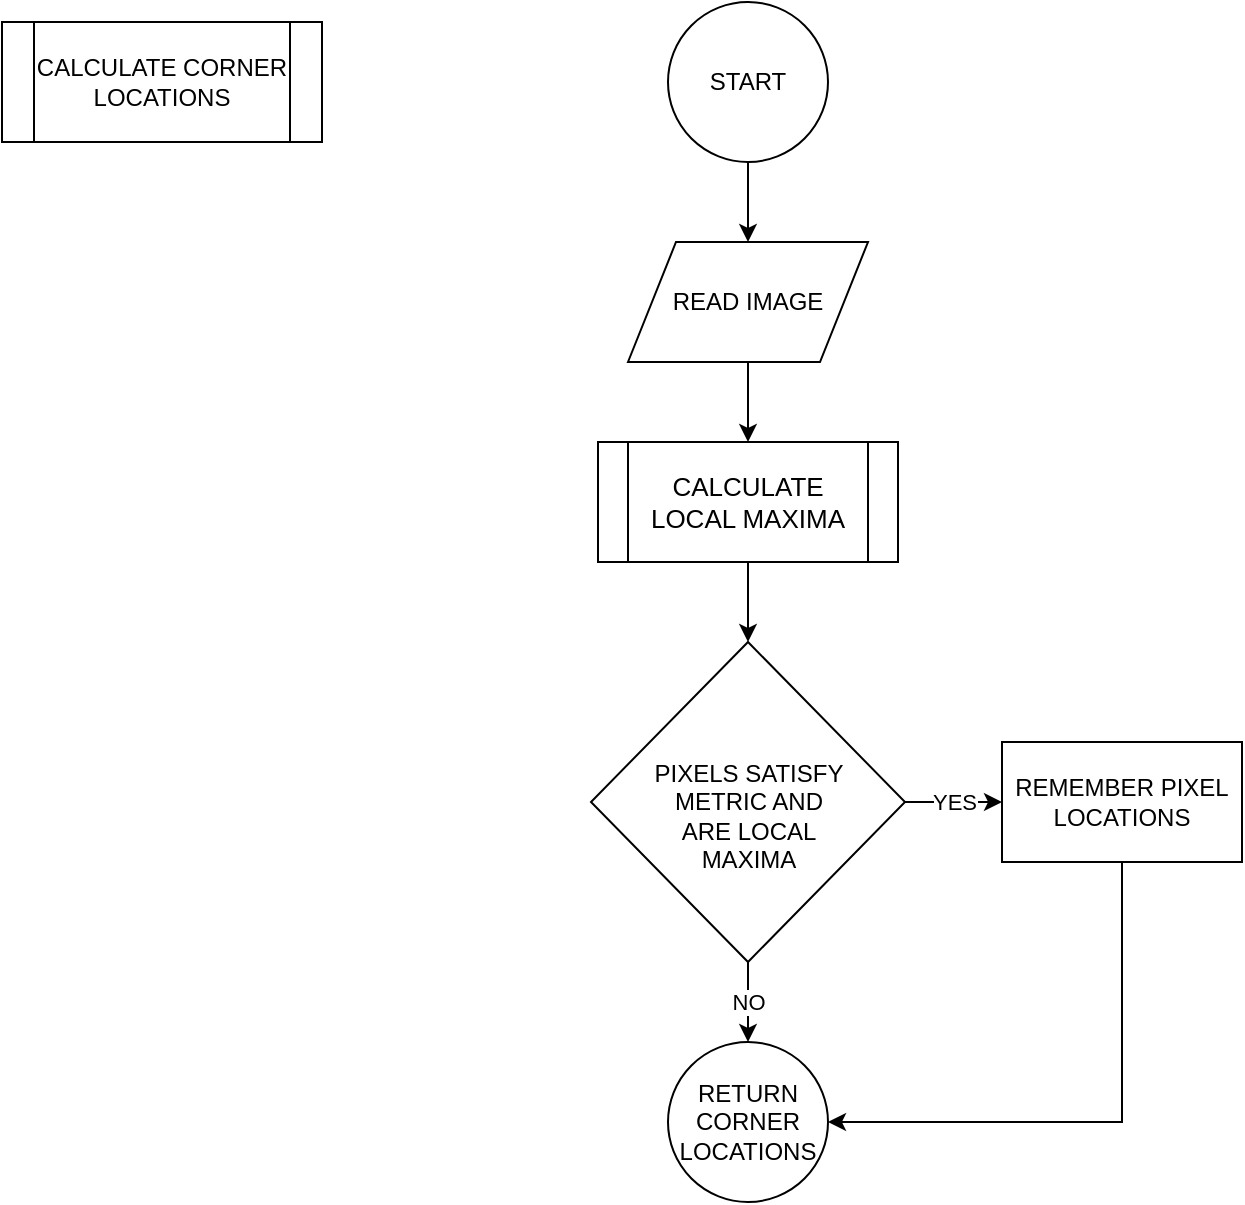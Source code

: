 <mxfile version="12.3.5" type="github" pages="1"><diagram id="UPrESZV89y0IZuo7cYlF" name="Page-1"><mxGraphModel dx="1422" dy="713" grid="1" gridSize="10" guides="1" tooltips="1" connect="1" arrows="1" fold="1" page="1" pageScale="1" pageWidth="827" pageHeight="1169" math="0" shadow="0"><root><mxCell id="0"/><mxCell id="1" parent="0"/><mxCell id="tr4P0lppD7mBYcEw5wsL-12" value="" style="edgeStyle=orthogonalEdgeStyle;rounded=0;orthogonalLoop=1;jettySize=auto;html=1;" parent="1" source="tr4P0lppD7mBYcEw5wsL-1" edge="1"><mxGeometry relative="1" as="geometry"><mxPoint x="413" y="150" as="targetPoint"/></mxGeometry></mxCell><mxCell id="tr4P0lppD7mBYcEw5wsL-1" value="START" style="ellipse;whiteSpace=wrap;html=1;aspect=fixed;" parent="1" vertex="1"><mxGeometry x="373" y="30" width="80" height="80" as="geometry"/></mxCell><mxCell id="tr4P0lppD7mBYcEw5wsL-19" value="CALCULATE CORNER LOCATIONS" style="shape=process;whiteSpace=wrap;html=1;backgroundOutline=1;" parent="1" vertex="1"><mxGeometry x="40" y="40" width="160" height="60" as="geometry"/></mxCell><mxCell id="QyQ-KBMBo76bH8nhJj_7-5" value="" style="edgeStyle=orthogonalEdgeStyle;rounded=0;orthogonalLoop=1;jettySize=auto;html=1;" edge="1" parent="1" source="QyQ-KBMBo76bH8nhJj_7-1" target="QyQ-KBMBo76bH8nhJj_7-4"><mxGeometry relative="1" as="geometry"/></mxCell><mxCell id="QyQ-KBMBo76bH8nhJj_7-1" value="&lt;font face=&quot;arial, helvetica, sans-serif&quot;&gt;&lt;span style=&quot;font-size: 13px ; background-color: rgb(255 , 255 , 255)&quot;&gt;CALCULATE LOCAL MAXIMA&lt;/span&gt;&lt;/font&gt;" style="shape=process;whiteSpace=wrap;html=1;backgroundOutline=1;strokeColor=#000000;" vertex="1" parent="1"><mxGeometry x="338" y="250" width="150" height="60" as="geometry"/></mxCell><mxCell id="QyQ-KBMBo76bH8nhJj_7-3" value="" style="edgeStyle=orthogonalEdgeStyle;rounded=0;orthogonalLoop=1;jettySize=auto;html=1;" edge="1" parent="1" source="QyQ-KBMBo76bH8nhJj_7-2" target="QyQ-KBMBo76bH8nhJj_7-1"><mxGeometry relative="1" as="geometry"/></mxCell><mxCell id="QyQ-KBMBo76bH8nhJj_7-2" value="READ IMAGE" style="shape=parallelogram;perimeter=parallelogramPerimeter;whiteSpace=wrap;html=1;" vertex="1" parent="1"><mxGeometry x="353" y="150" width="120" height="60" as="geometry"/></mxCell><mxCell id="QyQ-KBMBo76bH8nhJj_7-9" value="YES" style="edgeStyle=orthogonalEdgeStyle;rounded=0;orthogonalLoop=1;jettySize=auto;html=1;" edge="1" parent="1" source="QyQ-KBMBo76bH8nhJj_7-4" target="QyQ-KBMBo76bH8nhJj_7-8"><mxGeometry relative="1" as="geometry"/></mxCell><mxCell id="QyQ-KBMBo76bH8nhJj_7-12" value="NO" style="edgeStyle=orthogonalEdgeStyle;rounded=0;orthogonalLoop=1;jettySize=auto;html=1;" edge="1" parent="1" source="QyQ-KBMBo76bH8nhJj_7-4" target="QyQ-KBMBo76bH8nhJj_7-11"><mxGeometry relative="1" as="geometry"/></mxCell><mxCell id="QyQ-KBMBo76bH8nhJj_7-4" value="&lt;br&gt;PIXELS SATISFY&lt;br&gt;METRIC AND &lt;br&gt;ARE LOCAL &lt;br&gt;MAXIMA" style="rhombus;whiteSpace=wrap;html=1;" vertex="1" parent="1"><mxGeometry x="334.5" y="350" width="157" height="160" as="geometry"/></mxCell><mxCell id="QyQ-KBMBo76bH8nhJj_7-14" value="" style="edgeStyle=orthogonalEdgeStyle;rounded=0;orthogonalLoop=1;jettySize=auto;html=1;entryX=1;entryY=0.5;entryDx=0;entryDy=0;" edge="1" parent="1" source="QyQ-KBMBo76bH8nhJj_7-8" target="QyQ-KBMBo76bH8nhJj_7-11"><mxGeometry relative="1" as="geometry"><mxPoint x="600" y="540" as="targetPoint"/><Array as="points"><mxPoint x="600" y="590"/></Array></mxGeometry></mxCell><mxCell id="QyQ-KBMBo76bH8nhJj_7-8" value="REMEMBER PIXEL LOCATIONS" style="rounded=0;whiteSpace=wrap;html=1;" vertex="1" parent="1"><mxGeometry x="540" y="400" width="120" height="60" as="geometry"/></mxCell><mxCell id="QyQ-KBMBo76bH8nhJj_7-11" value="RETURN CORNER LOCATIONS" style="ellipse;whiteSpace=wrap;html=1;aspect=fixed;" vertex="1" parent="1"><mxGeometry x="373" y="550" width="80" height="80" as="geometry"/></mxCell></root></mxGraphModel></diagram></mxfile>
